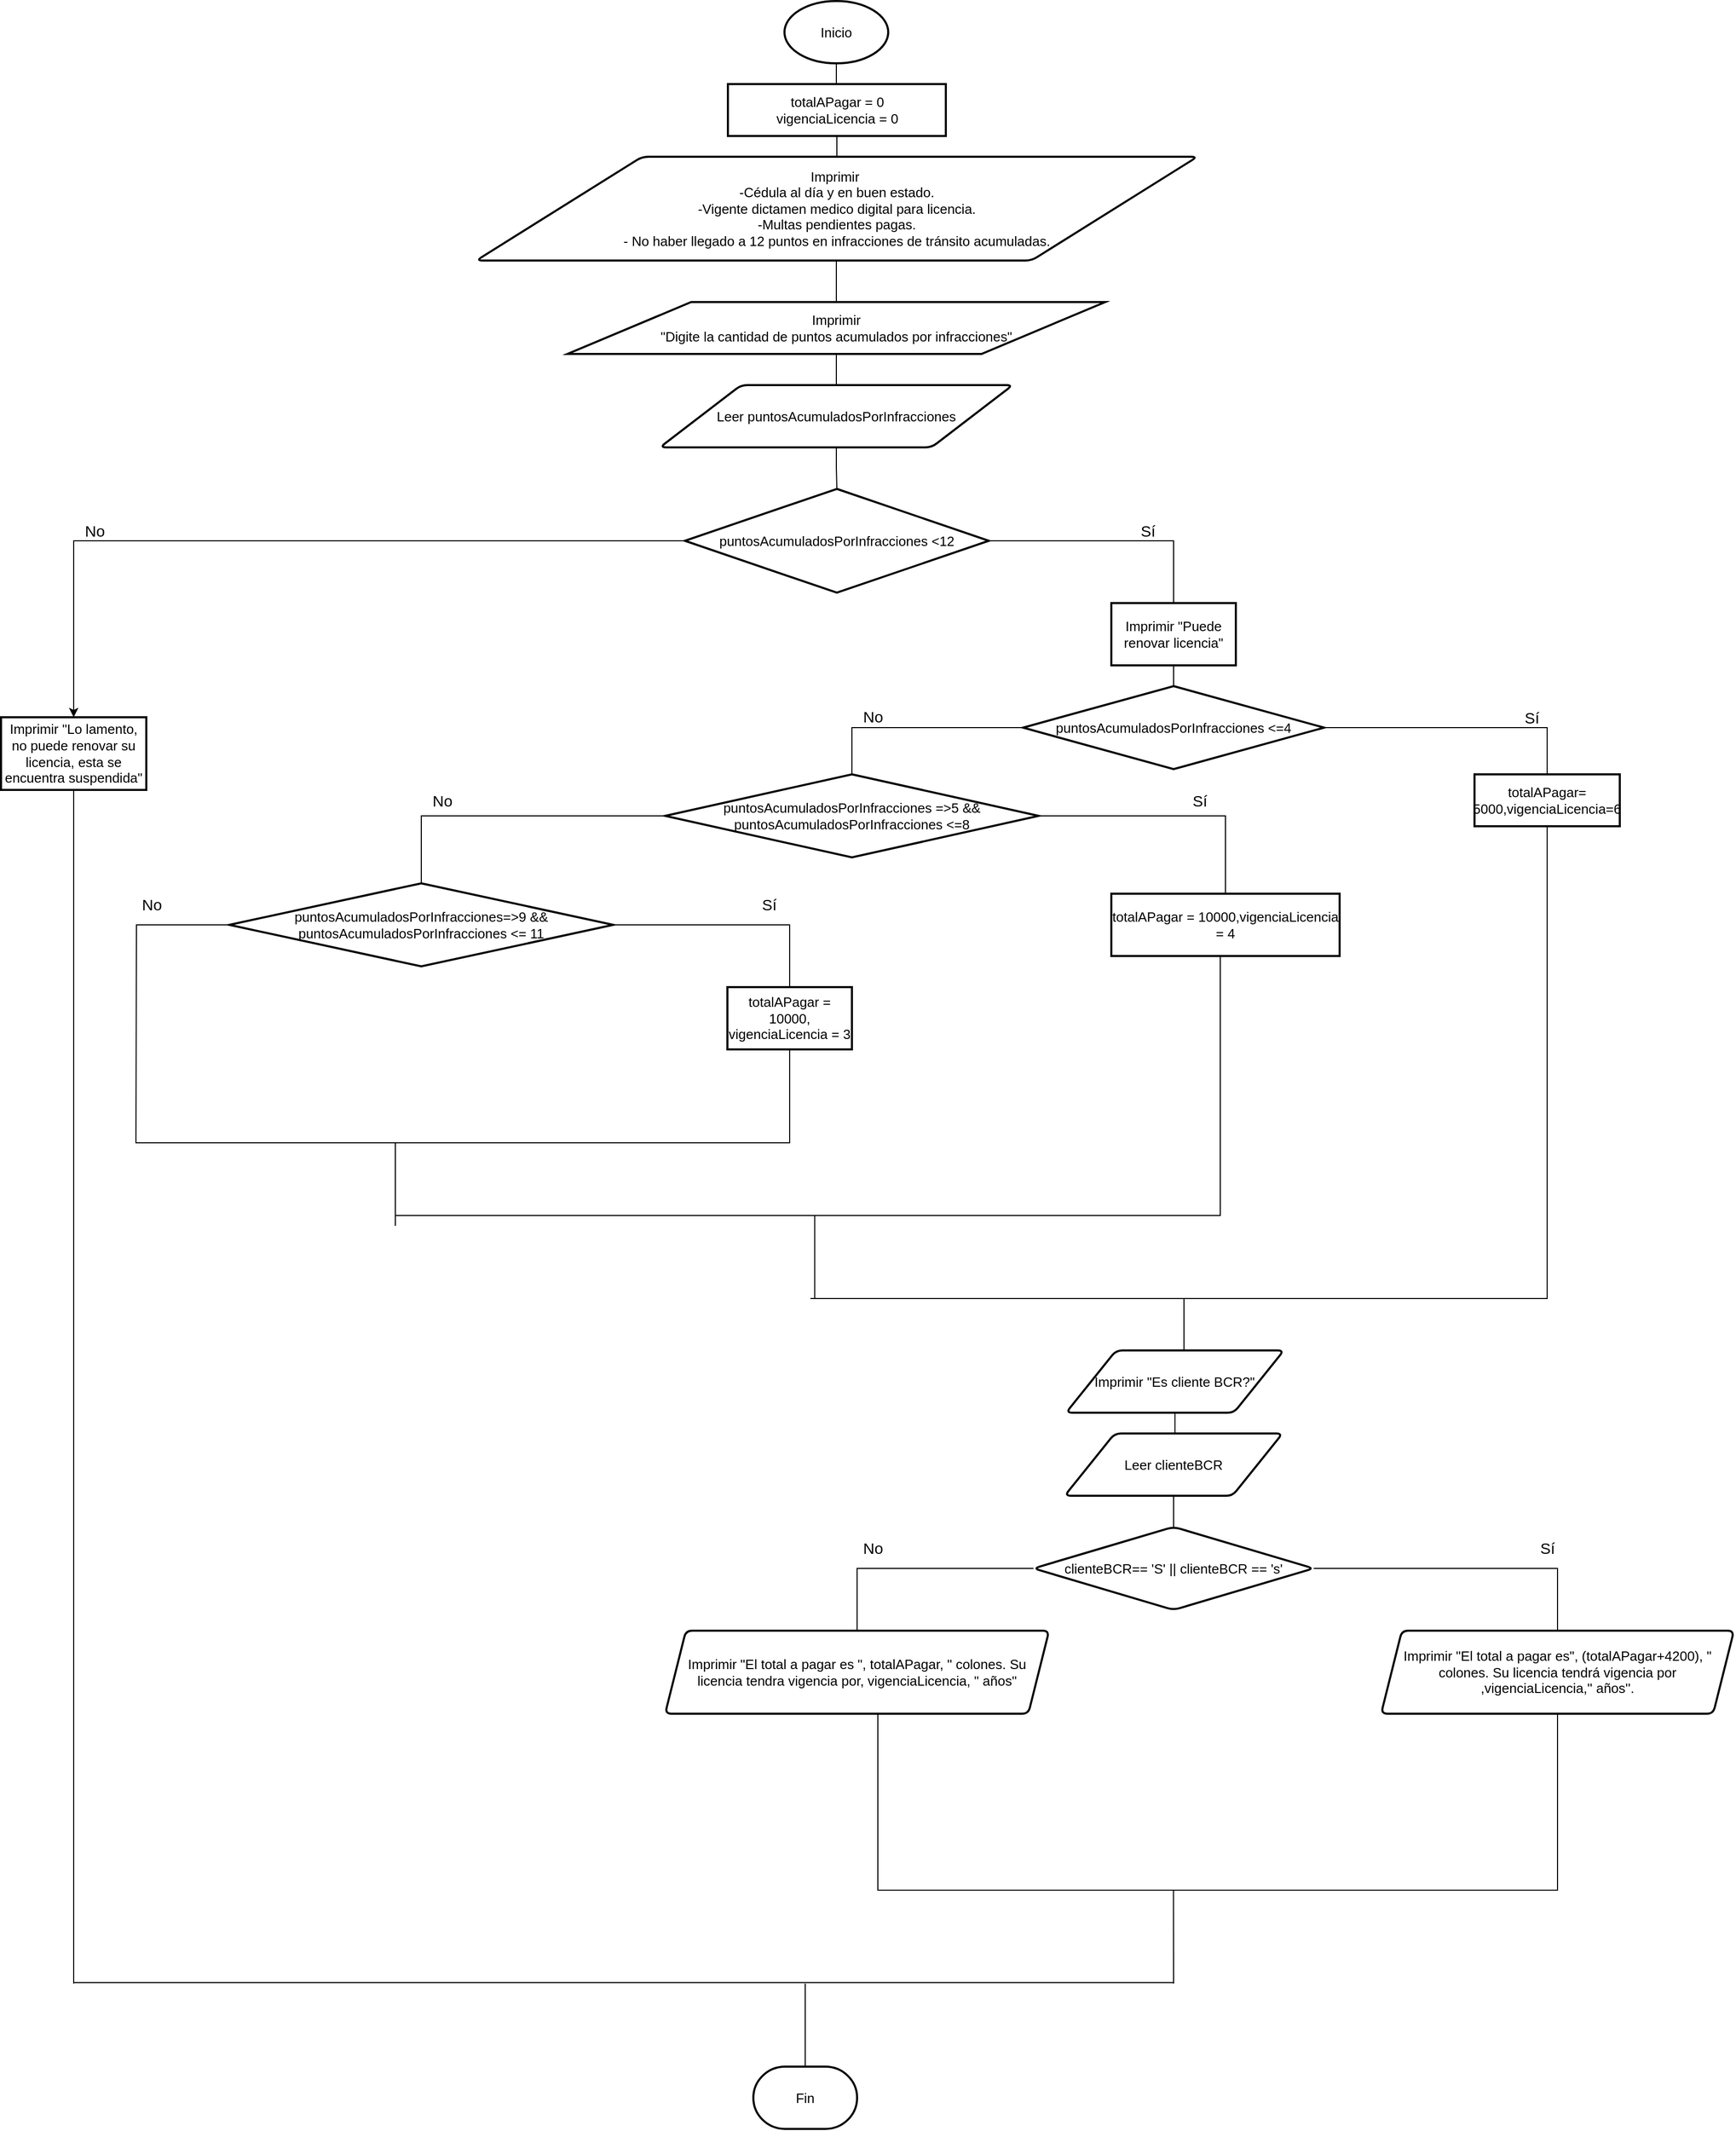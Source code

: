 <mxfile version="16.5.1" type="device"><diagram id="3V5MRtHMMINQxevZAY70" name="Page-1"><mxGraphModel dx="3750" dy="2323" grid="1" gridSize="10" guides="1" tooltips="1" connect="1" arrows="1" fold="1" page="1" pageScale="1" pageWidth="850" pageHeight="1100" math="0" shadow="0"><root><mxCell id="0"/><mxCell id="1" parent="0"/><mxCell id="y_1oqYAeFBaI2RO9-OGX-15" value="" style="edgeStyle=orthogonalEdgeStyle;rounded=0;orthogonalLoop=1;jettySize=auto;html=1;endArrow=none;endFill=0;fontSize=13;" edge="1" parent="1" target="y_1oqYAeFBaI2RO9-OGX-9"><mxGeometry relative="1" as="geometry"><mxPoint x="-30" y="340" as="sourcePoint"/><Array as="points"><mxPoint x="-35" y="350"/><mxPoint x="-35" y="350"/></Array></mxGeometry></mxCell><mxCell id="y_1oqYAeFBaI2RO9-OGX-82" value="" style="edgeStyle=orthogonalEdgeStyle;rounded=0;orthogonalLoop=1;jettySize=auto;html=1;endArrow=none;endFill=0;strokeColor=default;fontSize=13;" edge="1" parent="1" source="y_1oqYAeFBaI2RO9-OGX-2" target="y_1oqYAeFBaI2RO9-OGX-81"><mxGeometry relative="1" as="geometry"/></mxCell><mxCell id="y_1oqYAeFBaI2RO9-OGX-2" value="Inicio" style="strokeWidth=2;html=1;shape=mxgraph.flowchart.start_1;whiteSpace=wrap;fontSize=13;" vertex="1" parent="1"><mxGeometry x="-85" y="50" width="100" height="60" as="geometry"/></mxCell><mxCell id="y_1oqYAeFBaI2RO9-OGX-85" value="" style="edgeStyle=orthogonalEdgeStyle;rounded=0;orthogonalLoop=1;jettySize=auto;html=1;endArrow=none;endFill=0;strokeColor=default;fontSize=13;" edge="1" parent="1" source="y_1oqYAeFBaI2RO9-OGX-7" target="y_1oqYAeFBaI2RO9-OGX-84"><mxGeometry relative="1" as="geometry"/></mxCell><mxCell id="y_1oqYAeFBaI2RO9-OGX-7" value="Imprimir &lt;br&gt;&quot;Digite la cantidad de puntos acumulados por infracciones&quot;" style="shape=parallelogram;html=1;strokeWidth=2;perimeter=parallelogramPerimeter;whiteSpace=wrap;rounded=1;arcSize=0;size=0.23;fontSize=13;" vertex="1" parent="1"><mxGeometry x="-294.08" y="340" width="518.17" height="50" as="geometry"/></mxCell><mxCell id="y_1oqYAeFBaI2RO9-OGX-83" value="" style="edgeStyle=orthogonalEdgeStyle;rounded=0;orthogonalLoop=1;jettySize=auto;html=1;endArrow=none;endFill=0;strokeColor=default;fontSize=13;" edge="1" parent="1" source="y_1oqYAeFBaI2RO9-OGX-9" target="y_1oqYAeFBaI2RO9-OGX-81"><mxGeometry relative="1" as="geometry"/></mxCell><mxCell id="y_1oqYAeFBaI2RO9-OGX-9" value="&lt;span style=&quot;font-size: 13px&quot;&gt;Imprimir&amp;nbsp;&lt;/span&gt;&lt;br style=&quot;font-size: 13px&quot;&gt;&lt;span style=&quot;font-size: 13px&quot;&gt;-Cédula al día y en buen estado.&lt;/span&gt;&lt;br style=&quot;font-size: 13px&quot;&gt;&lt;span style=&quot;font-size: 13px&quot;&gt;-Vigente dictamen medico digital para licencia.&lt;/span&gt;&lt;br style=&quot;font-size: 13px&quot;&gt;&lt;span style=&quot;font-size: 13px&quot;&gt;-Multas pendientes pagas.&lt;/span&gt;&lt;br style=&quot;font-size: 13px&quot;&gt;&lt;span style=&quot;font-size: 13px&quot;&gt;- No haber llegado a 12 puntos en infracciones de tránsito acumuladas.&lt;/span&gt;" style="shape=parallelogram;html=1;strokeWidth=2;perimeter=parallelogramPerimeter;whiteSpace=wrap;rounded=1;arcSize=12;size=0.23;fontSize=13;" vertex="1" parent="1"><mxGeometry x="-382" y="200" width="695" height="100" as="geometry"/></mxCell><mxCell id="y_1oqYAeFBaI2RO9-OGX-17" value="" style="edgeStyle=orthogonalEdgeStyle;rounded=0;orthogonalLoop=1;jettySize=auto;html=1;endArrow=none;endFill=0;fontSize=13;" edge="1" parent="1" source="y_1oqYAeFBaI2RO9-OGX-10" target="y_1oqYAeFBaI2RO9-OGX-16"><mxGeometry relative="1" as="geometry"/></mxCell><mxCell id="y_1oqYAeFBaI2RO9-OGX-19" value="" style="edgeStyle=orthogonalEdgeStyle;rounded=0;orthogonalLoop=1;jettySize=auto;html=1;fontSize=13;" edge="1" parent="1" source="y_1oqYAeFBaI2RO9-OGX-10" target="y_1oqYAeFBaI2RO9-OGX-18"><mxGeometry relative="1" as="geometry"/></mxCell><mxCell id="y_1oqYAeFBaI2RO9-OGX-10" value="puntosAcumuladosPorInfracciones &amp;lt;12" style="strokeWidth=2;html=1;shape=mxgraph.flowchart.decision;whiteSpace=wrap;fontSize=13;" vertex="1" parent="1"><mxGeometry x="-181" y="520" width="293" height="100" as="geometry"/></mxCell><mxCell id="y_1oqYAeFBaI2RO9-OGX-21" value="" style="edgeStyle=orthogonalEdgeStyle;rounded=0;orthogonalLoop=1;jettySize=auto;html=1;endArrow=none;endFill=0;fontSize=13;" edge="1" parent="1" source="y_1oqYAeFBaI2RO9-OGX-16" target="y_1oqYAeFBaI2RO9-OGX-20"><mxGeometry relative="1" as="geometry"/></mxCell><mxCell id="y_1oqYAeFBaI2RO9-OGX-16" value="Imprimir &quot;Puede renovar licencia&quot;" style="whiteSpace=wrap;html=1;strokeWidth=2;fontSize=13;" vertex="1" parent="1"><mxGeometry x="230" y="630" width="120" height="60" as="geometry"/></mxCell><mxCell id="y_1oqYAeFBaI2RO9-OGX-94" style="edgeStyle=orthogonalEdgeStyle;rounded=0;orthogonalLoop=1;jettySize=auto;html=1;fontSize=15;endArrow=none;endFill=0;strokeColor=default;" edge="1" parent="1" source="y_1oqYAeFBaI2RO9-OGX-18"><mxGeometry relative="1" as="geometry"><mxPoint x="-770" y="1960" as="targetPoint"/></mxGeometry></mxCell><mxCell id="y_1oqYAeFBaI2RO9-OGX-18" value="Imprimir &quot;Lo lamento, no puede renovar su licencia, esta se encuentra suspendida&quot;" style="whiteSpace=wrap;html=1;strokeWidth=2;fontSize=13;" vertex="1" parent="1"><mxGeometry x="-840" y="740" width="140" height="70" as="geometry"/></mxCell><mxCell id="y_1oqYAeFBaI2RO9-OGX-23" value="" style="edgeStyle=orthogonalEdgeStyle;rounded=0;orthogonalLoop=1;jettySize=auto;html=1;endArrow=none;endFill=0;fontSize=13;" edge="1" parent="1" source="y_1oqYAeFBaI2RO9-OGX-20" target="y_1oqYAeFBaI2RO9-OGX-22"><mxGeometry relative="1" as="geometry"/></mxCell><mxCell id="y_1oqYAeFBaI2RO9-OGX-27" value="" style="edgeStyle=orthogonalEdgeStyle;rounded=0;orthogonalLoop=1;jettySize=auto;html=1;endArrow=none;endFill=0;fontSize=13;" edge="1" parent="1" source="y_1oqYAeFBaI2RO9-OGX-20" target="y_1oqYAeFBaI2RO9-OGX-26"><mxGeometry relative="1" as="geometry"><Array as="points"><mxPoint x="-20" y="750"/></Array></mxGeometry></mxCell><mxCell id="y_1oqYAeFBaI2RO9-OGX-20" value="puntosAcumuladosPorInfracciones &amp;lt;=4" style="rhombus;whiteSpace=wrap;html=1;strokeWidth=2;fontSize=13;" vertex="1" parent="1"><mxGeometry x="145" y="710" width="290" height="80" as="geometry"/></mxCell><mxCell id="y_1oqYAeFBaI2RO9-OGX-47" style="edgeStyle=orthogonalEdgeStyle;rounded=0;orthogonalLoop=1;jettySize=auto;html=1;endArrow=none;endFill=0;strokeColor=default;fontSize=13;" edge="1" parent="1" source="y_1oqYAeFBaI2RO9-OGX-22"><mxGeometry relative="1" as="geometry"><mxPoint x="-60" y="1300" as="targetPoint"/><Array as="points"><mxPoint x="650" y="1300"/></Array></mxGeometry></mxCell><mxCell id="y_1oqYAeFBaI2RO9-OGX-22" value="totalAPagar= 5000,vigenciaLicencia=6" style="whiteSpace=wrap;html=1;strokeWidth=2;fontSize=13;" vertex="1" parent="1"><mxGeometry x="580" y="795" width="140" height="50" as="geometry"/></mxCell><mxCell id="y_1oqYAeFBaI2RO9-OGX-29" value="" style="edgeStyle=orthogonalEdgeStyle;rounded=0;orthogonalLoop=1;jettySize=auto;html=1;endArrow=none;endFill=0;fontSize=13;" edge="1" parent="1" source="y_1oqYAeFBaI2RO9-OGX-26" target="y_1oqYAeFBaI2RO9-OGX-28"><mxGeometry relative="1" as="geometry"/></mxCell><mxCell id="y_1oqYAeFBaI2RO9-OGX-31" value="" style="edgeStyle=orthogonalEdgeStyle;rounded=0;orthogonalLoop=1;jettySize=auto;html=1;endArrow=none;endFill=0;fontSize=13;" edge="1" parent="1" source="y_1oqYAeFBaI2RO9-OGX-26" target="y_1oqYAeFBaI2RO9-OGX-30"><mxGeometry relative="1" as="geometry"/></mxCell><mxCell id="y_1oqYAeFBaI2RO9-OGX-26" value="puntosAcumuladosPorInfracciones =&amp;gt;5 &amp;amp;&amp;amp; puntosAcumuladosPorInfracciones&amp;nbsp;&amp;lt;=8" style="rhombus;whiteSpace=wrap;html=1;strokeWidth=2;fontSize=13;" vertex="1" parent="1"><mxGeometry x="-200" y="795" width="360" height="80" as="geometry"/></mxCell><mxCell id="y_1oqYAeFBaI2RO9-OGX-45" style="edgeStyle=orthogonalEdgeStyle;rounded=0;orthogonalLoop=1;jettySize=auto;html=1;endArrow=none;endFill=0;strokeColor=default;fontSize=13;" edge="1" parent="1" source="y_1oqYAeFBaI2RO9-OGX-28"><mxGeometry relative="1" as="geometry"><mxPoint x="-460" y="1220" as="targetPoint"/><Array as="points"><mxPoint x="335" y="1220"/></Array></mxGeometry></mxCell><mxCell id="y_1oqYAeFBaI2RO9-OGX-28" value="totalAPagar = 10000,vigenciaLicencia = 4" style="whiteSpace=wrap;html=1;strokeWidth=2;fontSize=13;" vertex="1" parent="1"><mxGeometry x="230" y="910" width="220" height="60" as="geometry"/></mxCell><mxCell id="y_1oqYAeFBaI2RO9-OGX-33" value="" style="edgeStyle=orthogonalEdgeStyle;rounded=0;orthogonalLoop=1;jettySize=auto;html=1;endArrow=none;endFill=0;fontSize=13;" edge="1" parent="1" source="y_1oqYAeFBaI2RO9-OGX-30" target="y_1oqYAeFBaI2RO9-OGX-32"><mxGeometry relative="1" as="geometry"/></mxCell><mxCell id="y_1oqYAeFBaI2RO9-OGX-40" style="edgeStyle=orthogonalEdgeStyle;rounded=0;orthogonalLoop=1;jettySize=auto;html=1;strokeColor=default;endArrow=none;endFill=0;fontSize=13;" edge="1" parent="1" source="y_1oqYAeFBaI2RO9-OGX-30"><mxGeometry relative="1" as="geometry"><mxPoint x="-710" y="1150" as="targetPoint"/></mxGeometry></mxCell><mxCell id="y_1oqYAeFBaI2RO9-OGX-30" value="puntosAcumuladosPorInfracciones=&amp;gt;9 &amp;amp;&amp;amp; puntosAcumuladosPorInfracciones&amp;nbsp;&amp;lt;= 11" style="rhombus;whiteSpace=wrap;html=1;strokeWidth=2;fontSize=13;" vertex="1" parent="1"><mxGeometry x="-620" y="900" width="370" height="80" as="geometry"/></mxCell><mxCell id="y_1oqYAeFBaI2RO9-OGX-38" style="edgeStyle=orthogonalEdgeStyle;rounded=0;orthogonalLoop=1;jettySize=auto;html=1;strokeColor=default;endArrow=none;endFill=0;fontSize=13;" edge="1" parent="1" source="y_1oqYAeFBaI2RO9-OGX-32"><mxGeometry relative="1" as="geometry"><mxPoint x="-710" y="1140" as="targetPoint"/><Array as="points"><mxPoint x="-80" y="1150"/></Array></mxGeometry></mxCell><mxCell id="y_1oqYAeFBaI2RO9-OGX-32" value="totalAPagar = 10000, vigenciaLicencia = 3" style="whiteSpace=wrap;html=1;strokeWidth=2;fontSize=13;" vertex="1" parent="1"><mxGeometry x="-140" y="1000" width="120" height="60" as="geometry"/></mxCell><mxCell id="y_1oqYAeFBaI2RO9-OGX-44" value="" style="endArrow=none;html=1;rounded=0;strokeColor=default;fontSize=13;" edge="1" parent="1"><mxGeometry width="50" height="50" relative="1" as="geometry"><mxPoint x="-460" y="1230" as="sourcePoint"/><mxPoint x="-460" y="1150" as="targetPoint"/></mxGeometry></mxCell><mxCell id="y_1oqYAeFBaI2RO9-OGX-46" value="" style="endArrow=none;html=1;rounded=0;strokeColor=default;fontSize=13;" edge="1" parent="1"><mxGeometry width="50" height="50" relative="1" as="geometry"><mxPoint x="-55.83" y="1300" as="sourcePoint"/><mxPoint x="-55.83" y="1220" as="targetPoint"/></mxGeometry></mxCell><mxCell id="y_1oqYAeFBaI2RO9-OGX-49" value="" style="endArrow=none;html=1;rounded=0;strokeColor=default;fontSize=13;" edge="1" parent="1"><mxGeometry width="50" height="50" relative="1" as="geometry"><mxPoint x="300" y="1380" as="sourcePoint"/><mxPoint x="300" y="1300" as="targetPoint"/></mxGeometry></mxCell><mxCell id="y_1oqYAeFBaI2RO9-OGX-58" value="" style="edgeStyle=orthogonalEdgeStyle;rounded=0;orthogonalLoop=1;jettySize=auto;html=1;endArrow=none;endFill=0;strokeColor=default;fontSize=13;" edge="1" parent="1" source="y_1oqYAeFBaI2RO9-OGX-55" target="y_1oqYAeFBaI2RO9-OGX-57"><mxGeometry relative="1" as="geometry"/></mxCell><mxCell id="y_1oqYAeFBaI2RO9-OGX-55" value="Imprimir &quot;Es cliente BCR?&quot;" style="shape=parallelogram;html=1;strokeWidth=2;perimeter=parallelogramPerimeter;whiteSpace=wrap;rounded=1;arcSize=12;size=0.23;fontSize=13;" vertex="1" parent="1"><mxGeometry x="186.33" y="1350" width="210" height="60" as="geometry"/></mxCell><mxCell id="y_1oqYAeFBaI2RO9-OGX-60" value="" style="edgeStyle=orthogonalEdgeStyle;rounded=0;orthogonalLoop=1;jettySize=auto;html=1;endArrow=none;endFill=0;strokeColor=default;fontSize=13;" edge="1" parent="1" source="y_1oqYAeFBaI2RO9-OGX-57" target="y_1oqYAeFBaI2RO9-OGX-59"><mxGeometry relative="1" as="geometry"/></mxCell><mxCell id="y_1oqYAeFBaI2RO9-OGX-57" value="Leer clienteBCR" style="shape=parallelogram;html=1;strokeWidth=2;perimeter=parallelogramPerimeter;whiteSpace=wrap;rounded=1;arcSize=12;size=0.23;fontSize=13;" vertex="1" parent="1"><mxGeometry x="185" y="1430" width="210" height="60" as="geometry"/></mxCell><mxCell id="y_1oqYAeFBaI2RO9-OGX-62" value="" style="edgeStyle=orthogonalEdgeStyle;rounded=0;orthogonalLoop=1;jettySize=auto;html=1;endArrow=none;endFill=0;strokeColor=default;fontSize=13;" edge="1" parent="1" source="y_1oqYAeFBaI2RO9-OGX-59" target="y_1oqYAeFBaI2RO9-OGX-61"><mxGeometry relative="1" as="geometry"/></mxCell><mxCell id="y_1oqYAeFBaI2RO9-OGX-95" style="edgeStyle=orthogonalEdgeStyle;rounded=0;orthogonalLoop=1;jettySize=auto;html=1;fontSize=15;endArrow=none;endFill=0;strokeColor=default;" edge="1" parent="1" source="y_1oqYAeFBaI2RO9-OGX-59" target="y_1oqYAeFBaI2RO9-OGX-65"><mxGeometry relative="1" as="geometry"><Array as="points"><mxPoint x="-15" y="1560"/></Array></mxGeometry></mxCell><mxCell id="y_1oqYAeFBaI2RO9-OGX-59" value="clienteBCR== 'S' || clienteBCR == 's'" style="rhombus;whiteSpace=wrap;html=1;strokeWidth=2;rounded=1;arcSize=12;fontSize=13;" vertex="1" parent="1"><mxGeometry x="155" y="1520" width="270" height="80" as="geometry"/></mxCell><mxCell id="y_1oqYAeFBaI2RO9-OGX-75" style="edgeStyle=orthogonalEdgeStyle;rounded=0;orthogonalLoop=1;jettySize=auto;html=1;endArrow=none;endFill=0;strokeColor=default;fontSize=13;" edge="1" parent="1" source="y_1oqYAeFBaI2RO9-OGX-61"><mxGeometry relative="1" as="geometry"><mxPoint x="290" y="1870" as="targetPoint"/><Array as="points"><mxPoint x="660" y="1870"/></Array></mxGeometry></mxCell><mxCell id="y_1oqYAeFBaI2RO9-OGX-61" value="Imprimir &quot;El total a pagar es&quot;, (totalAPagar+4200), &quot; colones. Su licencia tendrá vigencia por ,vigenciaLicencia,'' años''." style="shape=parallelogram;perimeter=parallelogramPerimeter;whiteSpace=wrap;html=1;fixedSize=1;strokeWidth=2;rounded=1;arcSize=12;fontSize=13;" vertex="1" parent="1"><mxGeometry x="490" y="1620" width="340" height="80" as="geometry"/></mxCell><mxCell id="y_1oqYAeFBaI2RO9-OGX-74" style="edgeStyle=orthogonalEdgeStyle;rounded=0;orthogonalLoop=1;jettySize=auto;html=1;endArrow=none;endFill=0;strokeColor=default;fontSize=13;" edge="1" parent="1" source="y_1oqYAeFBaI2RO9-OGX-65"><mxGeometry relative="1" as="geometry"><mxPoint x="290" y="1870" as="targetPoint"/><Array as="points"><mxPoint x="5" y="1870"/><mxPoint x="290" y="1870"/></Array></mxGeometry></mxCell><mxCell id="y_1oqYAeFBaI2RO9-OGX-65" value="Imprimir &quot;El total a pagar es &quot;, totalAPagar, &quot; colones. Su licencia tendra vigencia por, vigenciaLicencia, &quot; años&quot;" style="shape=parallelogram;perimeter=parallelogramPerimeter;whiteSpace=wrap;html=1;fixedSize=1;strokeWidth=2;rounded=1;arcSize=12;fontSize=13;" vertex="1" parent="1"><mxGeometry x="-200" y="1620" width="370" height="80" as="geometry"/></mxCell><mxCell id="y_1oqYAeFBaI2RO9-OGX-76" value="" style="endArrow=none;html=1;rounded=0;strokeColor=default;fontSize=13;" edge="1" parent="1"><mxGeometry width="50" height="50" relative="1" as="geometry"><mxPoint x="290" y="1960" as="sourcePoint"/><mxPoint x="289.86" y="1870" as="targetPoint"/></mxGeometry></mxCell><mxCell id="y_1oqYAeFBaI2RO9-OGX-77" value="" style="endArrow=none;html=1;rounded=0;strokeColor=default;fontSize=13;" edge="1" parent="1"><mxGeometry width="50" height="50" relative="1" as="geometry"><mxPoint x="290" y="1959" as="sourcePoint"/><mxPoint x="-770" y="1959" as="targetPoint"/></mxGeometry></mxCell><mxCell id="y_1oqYAeFBaI2RO9-OGX-78" value="" style="endArrow=none;html=1;rounded=0;strokeColor=default;fontSize=13;" edge="1" parent="1" source="y_1oqYAeFBaI2RO9-OGX-80"><mxGeometry width="50" height="50" relative="1" as="geometry"><mxPoint x="-65" y="2030" as="sourcePoint"/><mxPoint x="-65" y="1960" as="targetPoint"/><Array as="points"><mxPoint x="-65" y="2020"/></Array></mxGeometry></mxCell><mxCell id="y_1oqYAeFBaI2RO9-OGX-80" value="Fin" style="strokeWidth=2;html=1;shape=mxgraph.flowchart.terminator;whiteSpace=wrap;fontSize=13;" vertex="1" parent="1"><mxGeometry x="-115" y="2040" width="100" height="60" as="geometry"/></mxCell><mxCell id="y_1oqYAeFBaI2RO9-OGX-81" value="totalAPagar = 0&lt;br&gt;vigenciaLicencia = 0" style="whiteSpace=wrap;html=1;strokeWidth=2;fontSize=13;" vertex="1" parent="1"><mxGeometry x="-139.5" y="130" width="210" height="50" as="geometry"/></mxCell><mxCell id="y_1oqYAeFBaI2RO9-OGX-87" value="" style="edgeStyle=orthogonalEdgeStyle;rounded=0;orthogonalLoop=1;jettySize=auto;html=1;endArrow=none;endFill=0;strokeColor=default;fontSize=13;" edge="1" parent="1" source="y_1oqYAeFBaI2RO9-OGX-84" target="y_1oqYAeFBaI2RO9-OGX-10"><mxGeometry relative="1" as="geometry"/></mxCell><mxCell id="y_1oqYAeFBaI2RO9-OGX-84" value="Leer puntosAcumuladosPorInfracciones" style="shape=parallelogram;html=1;strokeWidth=2;perimeter=parallelogramPerimeter;whiteSpace=wrap;rounded=1;arcSize=12;size=0.23;fontSize=13;" vertex="1" parent="1"><mxGeometry x="-205" y="420" width="340" height="60" as="geometry"/></mxCell><mxCell id="y_1oqYAeFBaI2RO9-OGX-96" value="Sí" style="text;html=1;align=center;verticalAlign=middle;resizable=0;points=[];autosize=1;strokeColor=none;fillColor=none;fontSize=15;" vertex="1" parent="1"><mxGeometry x="250" y="550" width="30" height="20" as="geometry"/></mxCell><mxCell id="y_1oqYAeFBaI2RO9-OGX-97" value="No" style="text;html=1;align=center;verticalAlign=middle;resizable=0;points=[];autosize=1;strokeColor=none;fillColor=none;fontSize=15;" vertex="1" parent="1"><mxGeometry x="-765" y="550" width="30" height="20" as="geometry"/></mxCell><mxCell id="y_1oqYAeFBaI2RO9-OGX-99" value="Sí" style="text;html=1;align=center;verticalAlign=middle;resizable=0;points=[];autosize=1;strokeColor=none;fillColor=none;fontSize=15;" vertex="1" parent="1"><mxGeometry x="620" y="730" width="30" height="20" as="geometry"/></mxCell><mxCell id="y_1oqYAeFBaI2RO9-OGX-100" value="Sí" style="text;html=1;align=center;verticalAlign=middle;resizable=0;points=[];autosize=1;strokeColor=none;fillColor=none;fontSize=15;" vertex="1" parent="1"><mxGeometry x="300" y="810" width="30" height="20" as="geometry"/></mxCell><mxCell id="y_1oqYAeFBaI2RO9-OGX-104" value="Sí" style="text;html=1;align=center;verticalAlign=middle;resizable=0;points=[];autosize=1;strokeColor=none;fillColor=none;fontSize=15;" vertex="1" parent="1"><mxGeometry x="-115" y="910" width="30" height="20" as="geometry"/></mxCell><mxCell id="y_1oqYAeFBaI2RO9-OGX-106" value="No" style="text;html=1;align=center;verticalAlign=middle;resizable=0;points=[];autosize=1;strokeColor=none;fillColor=none;fontSize=15;" vertex="1" parent="1"><mxGeometry x="-430" y="810" width="30" height="20" as="geometry"/></mxCell><mxCell id="y_1oqYAeFBaI2RO9-OGX-108" value="No" style="text;html=1;align=center;verticalAlign=middle;resizable=0;points=[];autosize=1;strokeColor=none;fillColor=none;fontSize=15;" vertex="1" parent="1"><mxGeometry x="-710" y="910" width="30" height="20" as="geometry"/></mxCell><mxCell id="y_1oqYAeFBaI2RO9-OGX-109" value="No" style="text;html=1;align=center;verticalAlign=middle;resizable=0;points=[];autosize=1;strokeColor=none;fillColor=none;fontSize=15;" vertex="1" parent="1"><mxGeometry x="-15" y="1530" width="30" height="20" as="geometry"/></mxCell><mxCell id="y_1oqYAeFBaI2RO9-OGX-111" value="Sí" style="text;html=1;align=center;verticalAlign=middle;resizable=0;points=[];autosize=1;strokeColor=none;fillColor=none;fontSize=15;" vertex="1" parent="1"><mxGeometry x="635" y="1530" width="30" height="20" as="geometry"/></mxCell><mxCell id="y_1oqYAeFBaI2RO9-OGX-112" value="No" style="text;html=1;align=center;verticalAlign=middle;resizable=0;points=[];autosize=1;strokeColor=none;fillColor=none;fontSize=15;" vertex="1" parent="1"><mxGeometry x="-15" y="729" width="30" height="20" as="geometry"/></mxCell></root></mxGraphModel></diagram></mxfile>